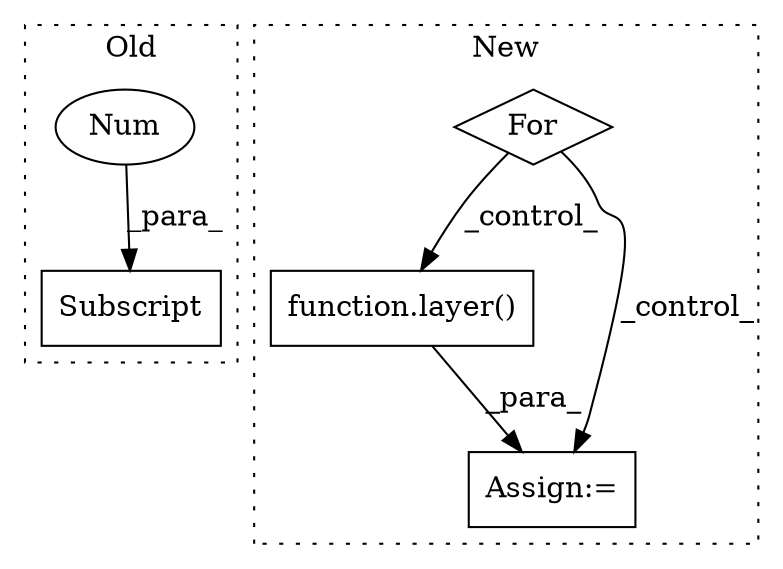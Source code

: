digraph G {
subgraph cluster0 {
1 [label="Subscript" a="63" s="883,0" l="9,0" shape="box"];
3 [label="Num" a="76" s="890" l="1" shape="ellipse"];
label = "Old";
style="dotted";
}
subgraph cluster1 {
2 [label="function.layer()" a="75" s="1151,1158" l="6,1" shape="box"];
4 [label="Assign:=" a="68" s="1148" l="3" shape="box"];
5 [label="For" a="107" s="1056,1085" l="4,14" shape="diamond"];
label = "New";
style="dotted";
}
2 -> 4 [label="_para_"];
3 -> 1 [label="_para_"];
5 -> 2 [label="_control_"];
5 -> 4 [label="_control_"];
}